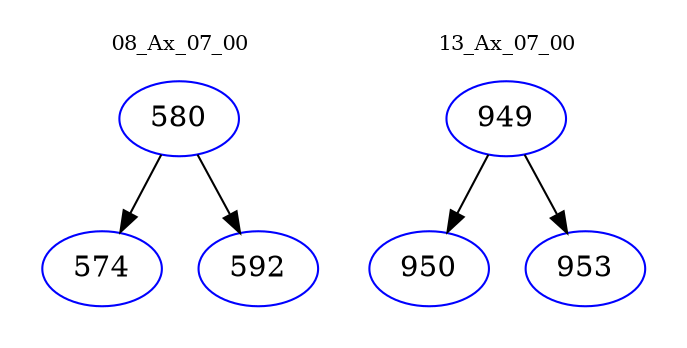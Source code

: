 digraph{
subgraph cluster_0 {
color = white
label = "08_Ax_07_00";
fontsize=10;
T0_580 [label="580", color="blue"]
T0_580 -> T0_574 [color="black"]
T0_574 [label="574", color="blue"]
T0_580 -> T0_592 [color="black"]
T0_592 [label="592", color="blue"]
}
subgraph cluster_1 {
color = white
label = "13_Ax_07_00";
fontsize=10;
T1_949 [label="949", color="blue"]
T1_949 -> T1_950 [color="black"]
T1_950 [label="950", color="blue"]
T1_949 -> T1_953 [color="black"]
T1_953 [label="953", color="blue"]
}
}

